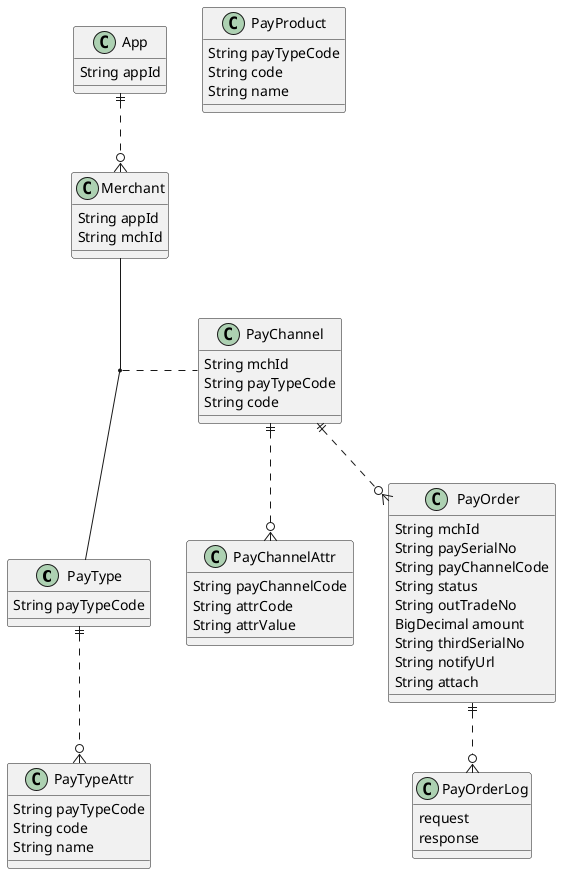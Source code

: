 @startuml

class PayType {
    String payTypeCode
}

class PayTypeAttr {
    String payTypeCode
    String code
    String name
}

class PayProduct {
    String payTypeCode
    String code
    String name
}

class App {
    String appId
}

class Merchant {
    String appId
    String mchId
}

class PayChannel {
    String mchId
    String payTypeCode
    String code
}

class PayChannelAttr {
    String payChannelCode
    String attrCode
    String attrValue
}

class PayOrder {
    String mchId
    String paySerialNo
    String payChannelCode
    String status
    String outTradeNo
    BigDecimal amount
    String thirdSerialNo
    String notifyUrl
    String attach
}

class PayOrderLog {
    request
    response
}

PayType ||..o{ PayTypeAttr

App ||..o{ Merchant
(Merchant, PayType) .. PayChannel
PayChannel ||..o{ PayChannelAttr
PayChannel ||..o{ PayOrder
PayOrder ||..o{ PayOrderLog


@enduml
